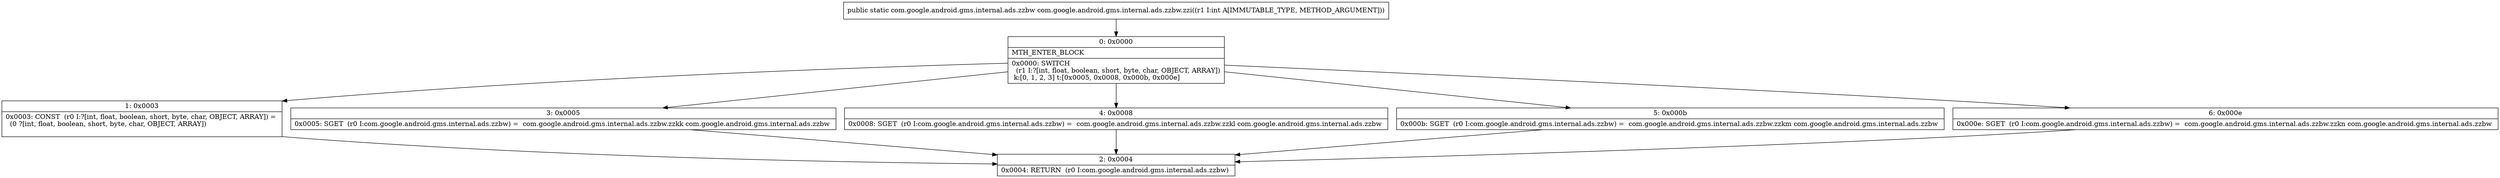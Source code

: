 digraph "CFG forcom.google.android.gms.internal.ads.zzbw.zzi(I)Lcom\/google\/android\/gms\/internal\/ads\/zzbw;" {
Node_0 [shape=record,label="{0\:\ 0x0000|MTH_ENTER_BLOCK\l|0x0000: SWITCH  \l  (r1 I:?[int, float, boolean, short, byte, char, OBJECT, ARRAY])\l k:[0, 1, 2, 3] t:[0x0005, 0x0008, 0x000b, 0x000e] \l}"];
Node_1 [shape=record,label="{1\:\ 0x0003|0x0003: CONST  (r0 I:?[int, float, boolean, short, byte, char, OBJECT, ARRAY]) = \l  (0 ?[int, float, boolean, short, byte, char, OBJECT, ARRAY])\l \l}"];
Node_2 [shape=record,label="{2\:\ 0x0004|0x0004: RETURN  (r0 I:com.google.android.gms.internal.ads.zzbw) \l}"];
Node_3 [shape=record,label="{3\:\ 0x0005|0x0005: SGET  (r0 I:com.google.android.gms.internal.ads.zzbw) =  com.google.android.gms.internal.ads.zzbw.zzkk com.google.android.gms.internal.ads.zzbw \l}"];
Node_4 [shape=record,label="{4\:\ 0x0008|0x0008: SGET  (r0 I:com.google.android.gms.internal.ads.zzbw) =  com.google.android.gms.internal.ads.zzbw.zzkl com.google.android.gms.internal.ads.zzbw \l}"];
Node_5 [shape=record,label="{5\:\ 0x000b|0x000b: SGET  (r0 I:com.google.android.gms.internal.ads.zzbw) =  com.google.android.gms.internal.ads.zzbw.zzkm com.google.android.gms.internal.ads.zzbw \l}"];
Node_6 [shape=record,label="{6\:\ 0x000e|0x000e: SGET  (r0 I:com.google.android.gms.internal.ads.zzbw) =  com.google.android.gms.internal.ads.zzbw.zzkn com.google.android.gms.internal.ads.zzbw \l}"];
MethodNode[shape=record,label="{public static com.google.android.gms.internal.ads.zzbw com.google.android.gms.internal.ads.zzbw.zzi((r1 I:int A[IMMUTABLE_TYPE, METHOD_ARGUMENT])) }"];
MethodNode -> Node_0;
Node_0 -> Node_1;
Node_0 -> Node_3;
Node_0 -> Node_4;
Node_0 -> Node_5;
Node_0 -> Node_6;
Node_1 -> Node_2;
Node_3 -> Node_2;
Node_4 -> Node_2;
Node_5 -> Node_2;
Node_6 -> Node_2;
}

